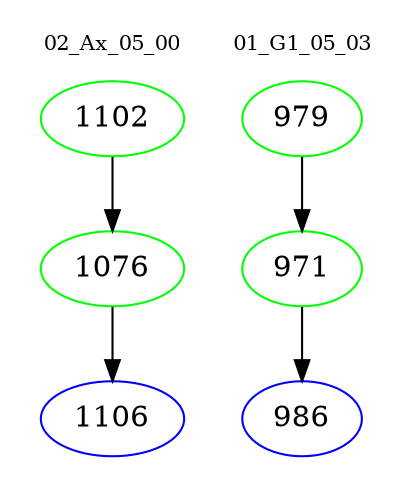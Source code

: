 digraph{
subgraph cluster_0 {
color = white
label = "02_Ax_05_00";
fontsize=10;
T0_1102 [label="1102", color="green"]
T0_1102 -> T0_1076 [color="black"]
T0_1076 [label="1076", color="green"]
T0_1076 -> T0_1106 [color="black"]
T0_1106 [label="1106", color="blue"]
}
subgraph cluster_1 {
color = white
label = "01_G1_05_03";
fontsize=10;
T1_979 [label="979", color="green"]
T1_979 -> T1_971 [color="black"]
T1_971 [label="971", color="green"]
T1_971 -> T1_986 [color="black"]
T1_986 [label="986", color="blue"]
}
}
